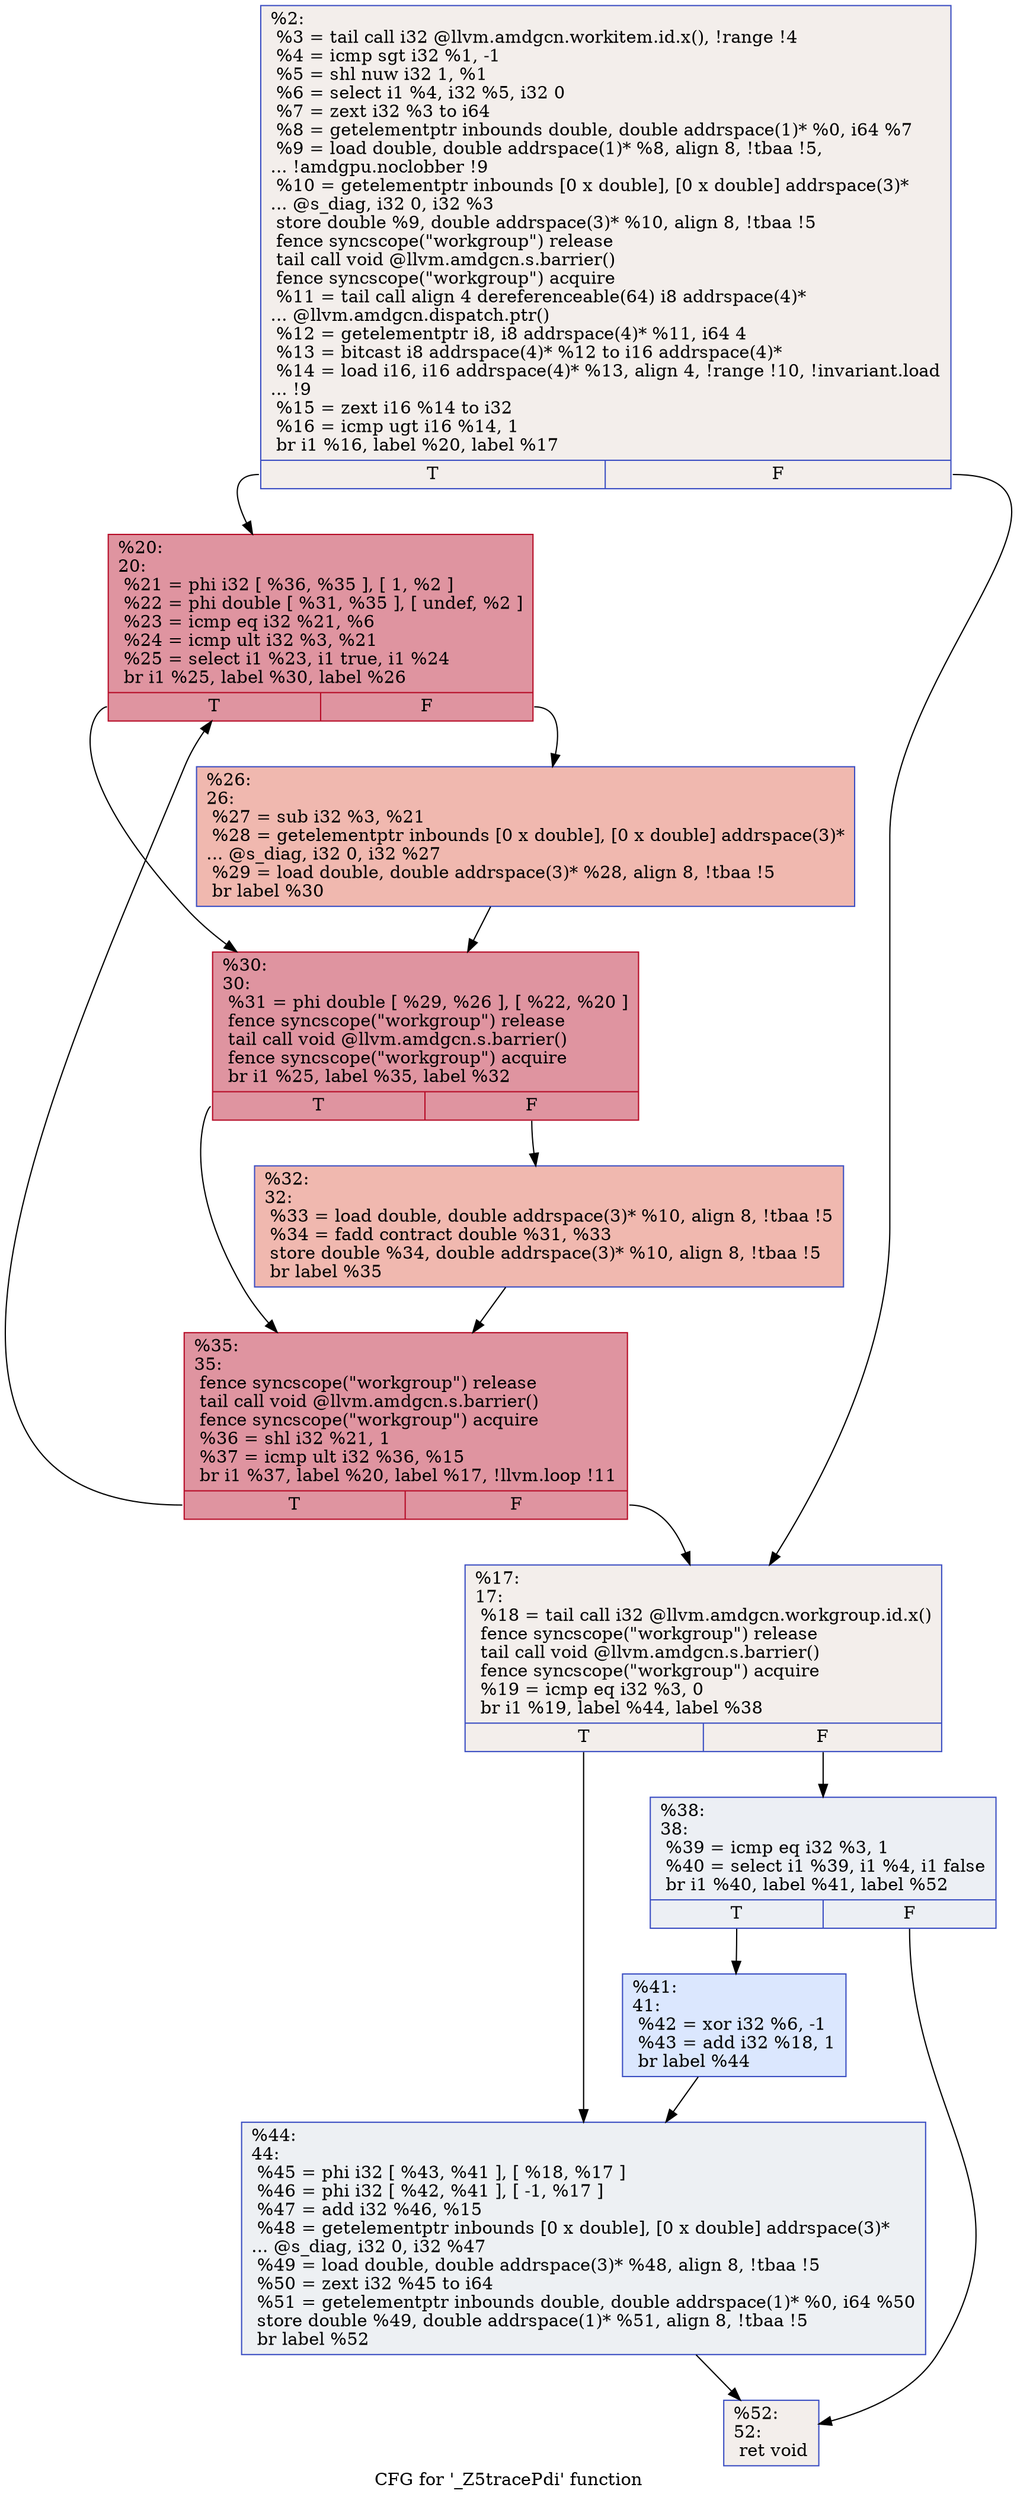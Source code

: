 digraph "CFG for '_Z5tracePdi' function" {
	label="CFG for '_Z5tracePdi' function";

	Node0x50c1040 [shape=record,color="#3d50c3ff", style=filled, fillcolor="#e5d8d170",label="{%2:\l  %3 = tail call i32 @llvm.amdgcn.workitem.id.x(), !range !4\l  %4 = icmp sgt i32 %1, -1\l  %5 = shl nuw i32 1, %1\l  %6 = select i1 %4, i32 %5, i32 0\l  %7 = zext i32 %3 to i64\l  %8 = getelementptr inbounds double, double addrspace(1)* %0, i64 %7\l  %9 = load double, double addrspace(1)* %8, align 8, !tbaa !5,\l... !amdgpu.noclobber !9\l  %10 = getelementptr inbounds [0 x double], [0 x double] addrspace(3)*\l... @s_diag, i32 0, i32 %3\l  store double %9, double addrspace(3)* %10, align 8, !tbaa !5\l  fence syncscope(\"workgroup\") release\l  tail call void @llvm.amdgcn.s.barrier()\l  fence syncscope(\"workgroup\") acquire\l  %11 = tail call align 4 dereferenceable(64) i8 addrspace(4)*\l... @llvm.amdgcn.dispatch.ptr()\l  %12 = getelementptr i8, i8 addrspace(4)* %11, i64 4\l  %13 = bitcast i8 addrspace(4)* %12 to i16 addrspace(4)*\l  %14 = load i16, i16 addrspace(4)* %13, align 4, !range !10, !invariant.load\l... !9\l  %15 = zext i16 %14 to i32\l  %16 = icmp ugt i16 %14, 1\l  br i1 %16, label %20, label %17\l|{<s0>T|<s1>F}}"];
	Node0x50c1040:s0 -> Node0x50c2780;
	Node0x50c1040:s1 -> Node0x50c4370;
	Node0x50c4370 [shape=record,color="#3d50c3ff", style=filled, fillcolor="#e5d8d170",label="{%17:\l17:                                               \l  %18 = tail call i32 @llvm.amdgcn.workgroup.id.x()\l  fence syncscope(\"workgroup\") release\l  tail call void @llvm.amdgcn.s.barrier()\l  fence syncscope(\"workgroup\") acquire\l  %19 = icmp eq i32 %3, 0\l  br i1 %19, label %44, label %38\l|{<s0>T|<s1>F}}"];
	Node0x50c4370:s0 -> Node0x50c4930;
	Node0x50c4370:s1 -> Node0x50c4980;
	Node0x50c2780 [shape=record,color="#b70d28ff", style=filled, fillcolor="#b70d2870",label="{%20:\l20:                                               \l  %21 = phi i32 [ %36, %35 ], [ 1, %2 ]\l  %22 = phi double [ %31, %35 ], [ undef, %2 ]\l  %23 = icmp eq i32 %21, %6\l  %24 = icmp ult i32 %3, %21\l  %25 = select i1 %23, i1 true, i1 %24\l  br i1 %25, label %30, label %26\l|{<s0>T|<s1>F}}"];
	Node0x50c2780:s0 -> Node0x50c5300;
	Node0x50c2780:s1 -> Node0x50c5390;
	Node0x50c5390 [shape=record,color="#3d50c3ff", style=filled, fillcolor="#dc5d4a70",label="{%26:\l26:                                               \l  %27 = sub i32 %3, %21\l  %28 = getelementptr inbounds [0 x double], [0 x double] addrspace(3)*\l... @s_diag, i32 0, i32 %27\l  %29 = load double, double addrspace(3)* %28, align 8, !tbaa !5\l  br label %30\l}"];
	Node0x50c5390 -> Node0x50c5300;
	Node0x50c5300 [shape=record,color="#b70d28ff", style=filled, fillcolor="#b70d2870",label="{%30:\l30:                                               \l  %31 = phi double [ %29, %26 ], [ %22, %20 ]\l  fence syncscope(\"workgroup\") release\l  tail call void @llvm.amdgcn.s.barrier()\l  fence syncscope(\"workgroup\") acquire\l  br i1 %25, label %35, label %32\l|{<s0>T|<s1>F}}"];
	Node0x50c5300:s0 -> Node0x50c4ac0;
	Node0x50c5300:s1 -> Node0x50c5950;
	Node0x50c5950 [shape=record,color="#3d50c3ff", style=filled, fillcolor="#dc5d4a70",label="{%32:\l32:                                               \l  %33 = load double, double addrspace(3)* %10, align 8, !tbaa !5\l  %34 = fadd contract double %31, %33\l  store double %34, double addrspace(3)* %10, align 8, !tbaa !5\l  br label %35\l}"];
	Node0x50c5950 -> Node0x50c4ac0;
	Node0x50c4ac0 [shape=record,color="#b70d28ff", style=filled, fillcolor="#b70d2870",label="{%35:\l35:                                               \l  fence syncscope(\"workgroup\") release\l  tail call void @llvm.amdgcn.s.barrier()\l  fence syncscope(\"workgroup\") acquire\l  %36 = shl i32 %21, 1\l  %37 = icmp ult i32 %36, %15\l  br i1 %37, label %20, label %17, !llvm.loop !11\l|{<s0>T|<s1>F}}"];
	Node0x50c4ac0:s0 -> Node0x50c2780;
	Node0x50c4ac0:s1 -> Node0x50c4370;
	Node0x50c4980 [shape=record,color="#3d50c3ff", style=filled, fillcolor="#d4dbe670",label="{%38:\l38:                                               \l  %39 = icmp eq i32 %3, 1\l  %40 = select i1 %39, i1 %4, i1 false\l  br i1 %40, label %41, label %52\l|{<s0>T|<s1>F}}"];
	Node0x50c4980:s0 -> Node0x50c6260;
	Node0x50c4980:s1 -> Node0x50c62b0;
	Node0x50c6260 [shape=record,color="#3d50c3ff", style=filled, fillcolor="#aec9fc70",label="{%41:\l41:                                               \l  %42 = xor i32 %6, -1\l  %43 = add i32 %18, 1\l  br label %44\l}"];
	Node0x50c6260 -> Node0x50c4930;
	Node0x50c4930 [shape=record,color="#3d50c3ff", style=filled, fillcolor="#d6dce470",label="{%44:\l44:                                               \l  %45 = phi i32 [ %43, %41 ], [ %18, %17 ]\l  %46 = phi i32 [ %42, %41 ], [ -1, %17 ]\l  %47 = add i32 %46, %15\l  %48 = getelementptr inbounds [0 x double], [0 x double] addrspace(3)*\l... @s_diag, i32 0, i32 %47\l  %49 = load double, double addrspace(3)* %48, align 8, !tbaa !5\l  %50 = zext i32 %45 to i64\l  %51 = getelementptr inbounds double, double addrspace(1)* %0, i64 %50\l  store double %49, double addrspace(1)* %51, align 8, !tbaa !5\l  br label %52\l}"];
	Node0x50c4930 -> Node0x50c62b0;
	Node0x50c62b0 [shape=record,color="#3d50c3ff", style=filled, fillcolor="#e5d8d170",label="{%52:\l52:                                               \l  ret void\l}"];
}
